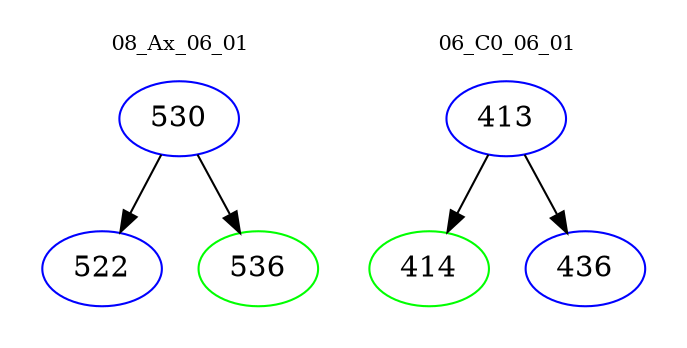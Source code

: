 digraph{
subgraph cluster_0 {
color = white
label = "08_Ax_06_01";
fontsize=10;
T0_530 [label="530", color="blue"]
T0_530 -> T0_522 [color="black"]
T0_522 [label="522", color="blue"]
T0_530 -> T0_536 [color="black"]
T0_536 [label="536", color="green"]
}
subgraph cluster_1 {
color = white
label = "06_C0_06_01";
fontsize=10;
T1_413 [label="413", color="blue"]
T1_413 -> T1_414 [color="black"]
T1_414 [label="414", color="green"]
T1_413 -> T1_436 [color="black"]
T1_436 [label="436", color="blue"]
}
}
